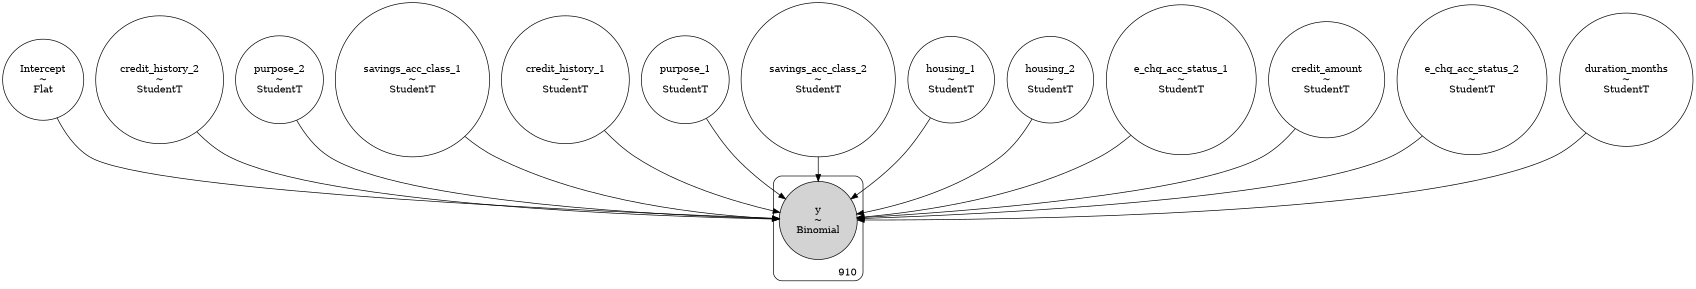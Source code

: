 digraph {
	graph [size="11.3,11.9"]
	node [shape=circle]
	Intercept [label="Intercept
~
Flat"]
	credit_history_2 [label="credit_history_2
~
StudentT"]
	purpose_2 [label="purpose_2
~
StudentT"]
	savings_acc_class_1 [label="savings_acc_class_1
~
StudentT"]
	credit_history_1 [label="credit_history_1
~
StudentT"]
	purpose_1 [label="purpose_1
~
StudentT"]
	savings_acc_class_2 [label="savings_acc_class_2
~
StudentT"]
	housing_1 [label="housing_1
~
StudentT"]
	housing_2 [label="housing_2
~
StudentT"]
	e_chq_acc_status_1 [label="e_chq_acc_status_1
~
StudentT"]
	credit_amount [label="credit_amount
~
StudentT"]
	e_chq_acc_status_2 [label="e_chq_acc_status_2
~
StudentT"]
	duration_months [label="duration_months
~
StudentT"]
	subgraph cluster910 {
		y [label="y
~
Binomial" style=filled]
		label=910 labeljust=r labelloc=b style=rounded
	}
	Intercept -> y
	credit_history_2 -> y
	purpose_2 -> y
	savings_acc_class_1 -> y
	credit_history_1 -> y
	savings_acc_class_2 -> y
	purpose_1 -> y
	housing_2 -> y
	housing_1 -> y
	e_chq_acc_status_1 -> y
	credit_amount -> y
	e_chq_acc_status_2 -> y
	duration_months -> y
}
